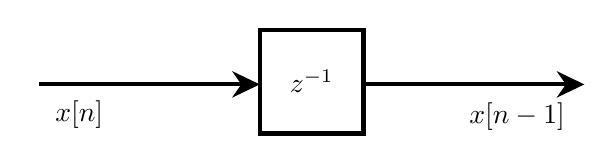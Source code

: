 

\tikzset{every picture/.style={line width=0.75pt}} %set default line width to 0.75pt        

\begin{tikzpicture}[x=0.75pt,y=0.75pt,yscale=-1,xscale=1]
%uncomment if require: \path (0,229.283); %set diagram left start at 0, and has height of 229.283

%Straight Lines [id:da210821574381732] 
\draw [line width=1.5]    (36.62,90.33) -- (140,90.33) ;
\draw [shift={(143,90.33)}, rotate = 180] [fill={rgb, 255:red, 0; green, 0; blue, 0 }  ][line width=1.5]  [draw opacity=0] (13.4,-6.43) -- (0,0) -- (13.4,6.44) -- (8.9,0) -- cycle    ;

%Straight Lines [id:da820799252153864] 
\draw [line width=1.5]    (193,90.33) -- (296.38,90.33) ;
\draw [shift={(299.38,90.33)}, rotate = 180] [fill={rgb, 255:red, 0; green, 0; blue, 0 }  ][line width=1.5]  [draw opacity=0] (13.4,-6.43) -- (0,0) -- (13.4,6.44) -- (8.9,0) -- cycle    ;

%Shape: Square [id:dp7779976189799176] 
\draw  [line width=1.5]  (143,64) -- (193,64) -- (193,114) -- (143,114) -- cycle ;

% Text Node
\draw (56,105) node   {$x[ n]$};
% Text Node
\draw (267,106) node   {$x[ n-1]$};
% Text Node
\draw (168,89) node   {$z^{-1}$};


\end{tikzpicture}

